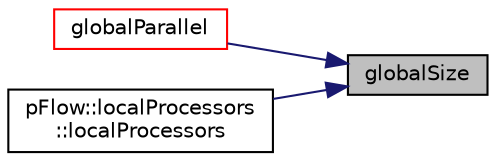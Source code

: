 digraph "globalSize"
{
 // LATEX_PDF_SIZE
  edge [fontname="Helvetica",fontsize="10",labelfontname="Helvetica",labelfontsize="10"];
  node [fontname="Helvetica",fontsize="10",shape=record];
  rankdir="RL";
  Node1 [label="globalSize",height=0.2,width=0.4,color="black", fillcolor="grey75", style="filled", fontcolor="black",tooltip="Global size of processors."];
  Node1 -> Node2 [dir="back",color="midnightblue",fontsize="10",style="solid",fontname="Helvetica"];
  Node2 [label="globalParallel",height=0.2,width=0.4,color="red", fillcolor="white", style="filled",URL="$classpFlow_1_1processors.html#af72411c365e83148a65659b34060ef8e",tooltip="Is this a parallel MPI run."];
  Node1 -> Node7 [dir="back",color="midnightblue",fontsize="10",style="solid",fontname="Helvetica"];
  Node7 [label="pFlow::localProcessors\l::localProcessors",height=0.2,width=0.4,color="black", fillcolor="white", style="filled",URL="$classpFlow_1_1localProcessors.html#ac737410453668a4e9ee240f4da0263e3",tooltip="Construct a local processor communication from global communicator using a name and ranks."];
}
